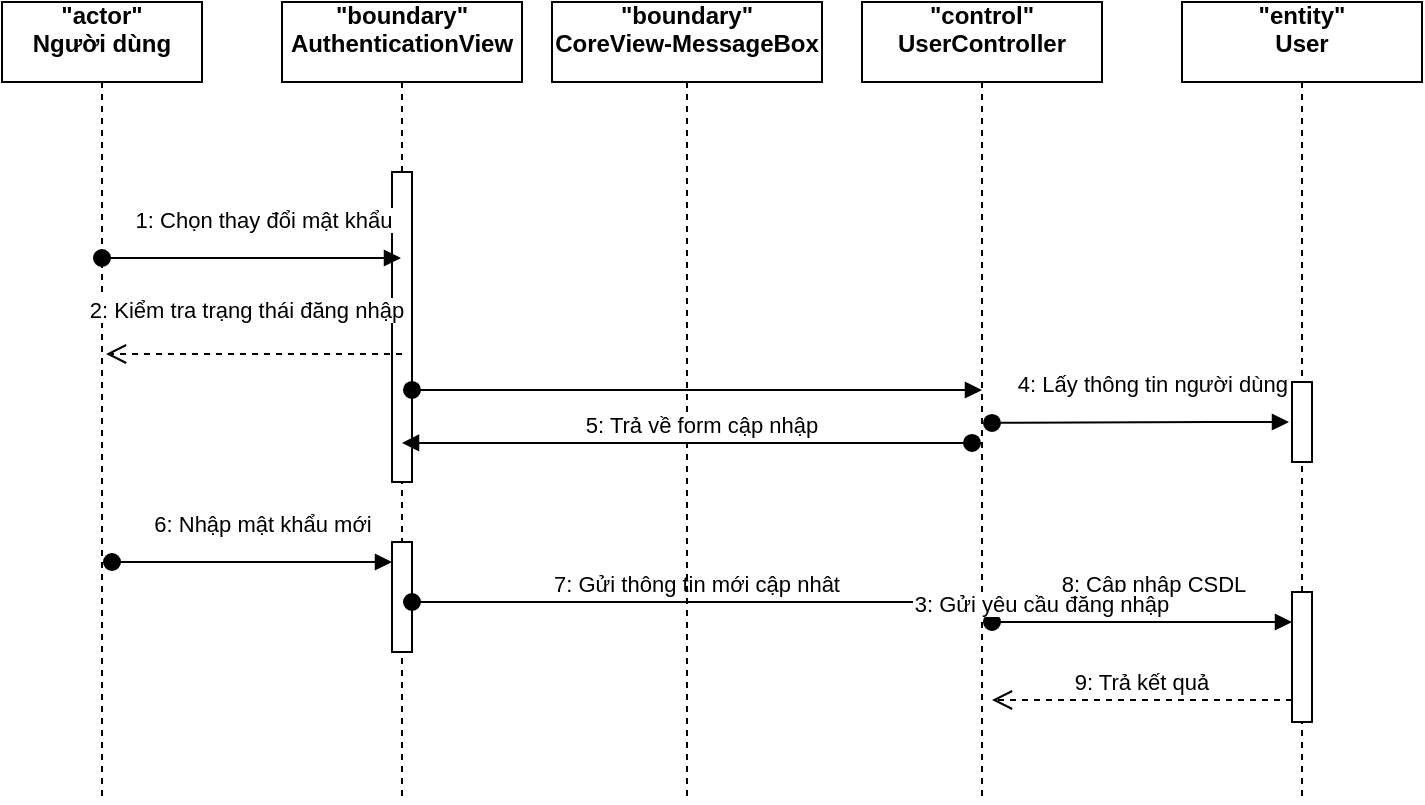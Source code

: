 <mxfile version="15.5.8" type="github">
  <diagram id="kgpKYQtTHZ0yAKxKKP6v" name="Page-1">
    <mxGraphModel dx="812" dy="481" grid="1" gridSize="10" guides="1" tooltips="1" connect="1" arrows="1" fold="1" page="1" pageScale="1" pageWidth="850" pageHeight="1100" math="0" shadow="0">
      <root>
        <mxCell id="0" />
        <mxCell id="1" parent="0" />
        <mxCell id="3nuBFxr9cyL0pnOWT2aG-1" value="&quot;actor&quot;&#xa;Người dùng&#xa;" style="shape=umlLifeline;perimeter=lifelinePerimeter;container=1;collapsible=0;recursiveResize=0;rounded=0;shadow=0;strokeWidth=1;fontStyle=1" parent="1" vertex="1">
          <mxGeometry x="90" y="80" width="100" height="400" as="geometry" />
        </mxCell>
        <mxCell id="3nuBFxr9cyL0pnOWT2aG-5" value="&quot;boundary&quot;&#xa;AuthenticationView&#xa;" style="shape=umlLifeline;perimeter=lifelinePerimeter;container=1;collapsible=0;recursiveResize=0;rounded=0;shadow=0;strokeWidth=1;fontStyle=1" parent="1" vertex="1">
          <mxGeometry x="230" y="80" width="120" height="400" as="geometry" />
        </mxCell>
        <mxCell id="3nuBFxr9cyL0pnOWT2aG-6" value="" style="points=[];perimeter=orthogonalPerimeter;rounded=0;shadow=0;strokeWidth=1;" parent="3nuBFxr9cyL0pnOWT2aG-5" vertex="1">
          <mxGeometry x="55" y="85" width="10" height="155" as="geometry" />
        </mxCell>
        <mxCell id="cvH03DsBMHZBTObERGHX-3" value="6: Nhập mật khẩu mới" style="verticalAlign=bottom;startArrow=oval;endArrow=block;startSize=8;shadow=0;strokeWidth=1;" edge="1" parent="3nuBFxr9cyL0pnOWT2aG-5">
          <mxGeometry x="0.081" y="10" relative="1" as="geometry">
            <mxPoint x="-85" y="280" as="sourcePoint" />
            <mxPoint x="55" y="280" as="targetPoint" />
            <Array as="points">
              <mxPoint x="20.5" y="280" />
            </Array>
            <mxPoint as="offset" />
          </mxGeometry>
        </mxCell>
        <mxCell id="cvH03DsBMHZBTObERGHX-4" value="" style="points=[];perimeter=orthogonalPerimeter;rounded=0;shadow=0;strokeWidth=1;" vertex="1" parent="3nuBFxr9cyL0pnOWT2aG-5">
          <mxGeometry x="55" y="270" width="10" height="55" as="geometry" />
        </mxCell>
        <mxCell id="cvH03DsBMHZBTObERGHX-5" value="7: Gửi thông tin mới cập nhât" style="verticalAlign=bottom;startArrow=oval;endArrow=block;startSize=8;shadow=0;strokeWidth=1;exitX=1;exitY=0.703;exitDx=0;exitDy=0;exitPerimeter=0;entryX=0;entryY=0.364;entryDx=0;entryDy=0;entryPerimeter=0;" edge="1" parent="3nuBFxr9cyL0pnOWT2aG-5">
          <mxGeometry x="0.018" relative="1" as="geometry">
            <mxPoint x="65" y="299.995" as="sourcePoint" />
            <mxPoint x="345" y="300.02" as="targetPoint" />
            <mxPoint as="offset" />
          </mxGeometry>
        </mxCell>
        <mxCell id="KFKGkG7VKPks62WZXjRc-1" value="&quot;boundary&quot;&#xa;CoreView-MessageBox&#xa;" style="shape=umlLifeline;perimeter=lifelinePerimeter;container=1;collapsible=0;recursiveResize=0;rounded=0;shadow=0;strokeWidth=1;fontStyle=1" parent="1" vertex="1">
          <mxGeometry x="365" y="80" width="135" height="400" as="geometry" />
        </mxCell>
        <mxCell id="KFKGkG7VKPks62WZXjRc-3" value="&quot;control&quot;&#xa;UserController&#xa;" style="shape=umlLifeline;perimeter=lifelinePerimeter;container=1;collapsible=0;recursiveResize=0;rounded=0;shadow=0;strokeWidth=1;fontStyle=1" parent="1" vertex="1">
          <mxGeometry x="520" y="80" width="120" height="400" as="geometry" />
        </mxCell>
        <mxCell id="cvH03DsBMHZBTObERGHX-2" value="5: Trả về form cập nhập" style="verticalAlign=bottom;startArrow=oval;endArrow=block;startSize=8;shadow=0;strokeWidth=1;exitX=0.51;exitY=0.367;exitDx=0;exitDy=0;exitPerimeter=0;" edge="1" parent="KFKGkG7VKPks62WZXjRc-3" target="3nuBFxr9cyL0pnOWT2aG-5">
          <mxGeometry x="-0.054" relative="1" as="geometry">
            <mxPoint x="55" y="220.45" as="sourcePoint" />
            <mxPoint x="203.5" y="220" as="targetPoint" />
            <Array as="points" />
            <mxPoint as="offset" />
          </mxGeometry>
        </mxCell>
        <mxCell id="cvH03DsBMHZBTObERGHX-1" value="4: Lấy thông tin người dùng" style="verticalAlign=bottom;startArrow=oval;endArrow=block;startSize=8;shadow=0;strokeWidth=1;exitX=0.51;exitY=0.367;exitDx=0;exitDy=0;exitPerimeter=0;" edge="1" parent="KFKGkG7VKPks62WZXjRc-3">
          <mxGeometry x="0.081" y="10" relative="1" as="geometry">
            <mxPoint x="65" y="210.45" as="sourcePoint" />
            <mxPoint x="213.5" y="210" as="targetPoint" />
            <Array as="points">
              <mxPoint x="184" y="210" />
            </Array>
            <mxPoint as="offset" />
          </mxGeometry>
        </mxCell>
        <mxCell id="cvH03DsBMHZBTObERGHX-6" value="8: Cập nhập CSDL" style="verticalAlign=bottom;startArrow=oval;endArrow=block;startSize=8;shadow=0;strokeWidth=1;" edge="1" parent="KFKGkG7VKPks62WZXjRc-3">
          <mxGeometry x="0.081" y="10" relative="1" as="geometry">
            <mxPoint x="65" y="310" as="sourcePoint" />
            <mxPoint x="215" y="310" as="targetPoint" />
            <Array as="points">
              <mxPoint x="180.5" y="310" />
            </Array>
            <mxPoint as="offset" />
          </mxGeometry>
        </mxCell>
        <mxCell id="KFKGkG7VKPks62WZXjRc-5" value="&quot;entity&quot;&#xa;User&#xa;" style="shape=umlLifeline;perimeter=lifelinePerimeter;container=1;collapsible=0;recursiveResize=0;rounded=0;shadow=0;strokeWidth=1;fontStyle=1" parent="1" vertex="1">
          <mxGeometry x="680" y="80" width="120" height="400" as="geometry" />
        </mxCell>
        <mxCell id="KFKGkG7VKPks62WZXjRc-6" value="" style="points=[];perimeter=orthogonalPerimeter;rounded=0;shadow=0;strokeWidth=1;" parent="KFKGkG7VKPks62WZXjRc-5" vertex="1">
          <mxGeometry x="55" y="190" width="10" height="40" as="geometry" />
        </mxCell>
        <mxCell id="cvH03DsBMHZBTObERGHX-7" value="" style="points=[];perimeter=orthogonalPerimeter;rounded=0;shadow=0;strokeWidth=1;" vertex="1" parent="KFKGkG7VKPks62WZXjRc-5">
          <mxGeometry x="55" y="295" width="10" height="65" as="geometry" />
        </mxCell>
        <mxCell id="cvH03DsBMHZBTObERGHX-8" value="9: Trả kết quả" style="verticalAlign=bottom;endArrow=open;dashed=1;endSize=8;shadow=0;strokeWidth=1;" edge="1" parent="KFKGkG7VKPks62WZXjRc-5">
          <mxGeometry relative="1" as="geometry">
            <mxPoint x="-95" y="349" as="targetPoint" />
            <mxPoint x="55" y="349" as="sourcePoint" />
            <mxPoint as="offset" />
          </mxGeometry>
        </mxCell>
        <mxCell id="KFKGkG7VKPks62WZXjRc-7" value="1: Chọn thay đổi mật khẩu" style="verticalAlign=bottom;startArrow=oval;endArrow=block;startSize=8;shadow=0;strokeWidth=1;" parent="1" target="3nuBFxr9cyL0pnOWT2aG-5" edge="1">
          <mxGeometry x="0.081" y="10" relative="1" as="geometry">
            <mxPoint x="140" y="208" as="sourcePoint" />
            <mxPoint x="220" y="180" as="targetPoint" />
            <Array as="points">
              <mxPoint x="260" y="208" />
            </Array>
            <mxPoint as="offset" />
          </mxGeometry>
        </mxCell>
        <mxCell id="KFKGkG7VKPks62WZXjRc-9" value="3: Gửi yêu cầu đăng nhập" style="verticalAlign=bottom;startArrow=oval;endArrow=block;startSize=8;shadow=0;strokeWidth=1;exitX=1;exitY=0.703;exitDx=0;exitDy=0;exitPerimeter=0;" parent="1" edge="1" source="3nuBFxr9cyL0pnOWT2aG-6">
          <mxGeometry x="1" y="-120" relative="1" as="geometry">
            <mxPoint x="297" y="200.1" as="sourcePoint" />
            <mxPoint x="580" y="274" as="targetPoint" />
            <mxPoint x="30" y="-4" as="offset" />
          </mxGeometry>
        </mxCell>
        <mxCell id="KFKGkG7VKPks62WZXjRc-30" value="2: Kiểm tra trạng thái đăng nhập&#xa;" style="verticalAlign=bottom;endArrow=open;dashed=1;endSize=8;shadow=0;strokeWidth=1;entryX=0.52;entryY=0.44;entryDx=0;entryDy=0;entryPerimeter=0;" parent="1" edge="1" target="3nuBFxr9cyL0pnOWT2aG-1">
          <mxGeometry x="0.06" relative="1" as="geometry">
            <mxPoint x="160" y="270.0" as="targetPoint" />
            <mxPoint x="290" y="256" as="sourcePoint" />
            <mxPoint x="1" as="offset" />
            <Array as="points" />
          </mxGeometry>
        </mxCell>
      </root>
    </mxGraphModel>
  </diagram>
</mxfile>
